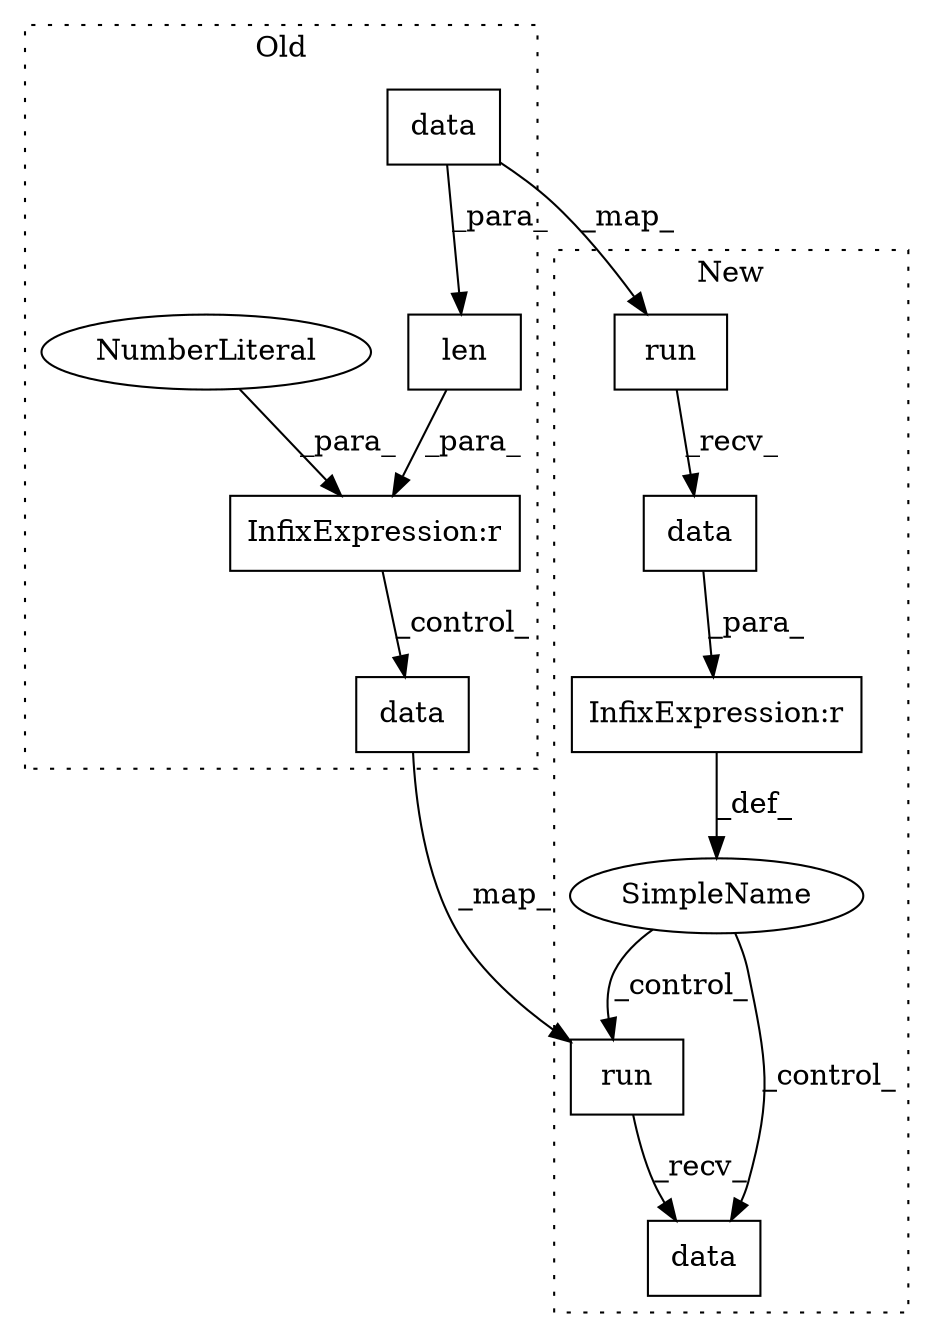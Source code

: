 digraph G {
subgraph cluster0 {
1 [label="data" a="32" s="1429,1516" l="5,1" shape="box"];
5 [label="data" a="32" s="1284,1374" l="5,1" shape="box"];
8 [label="InfixExpression:r" a="27" s="1396" l="4" shape="box"];
9 [label="NumberLiteral" a="34" s="1400" l="1" shape="ellipse"];
11 [label="len" a="32" s="1385,1395" l="4,1" shape="box"];
label = "Old";
style="dotted";
}
subgraph cluster1 {
2 [label="run" a="32" s="1525,1611" l="4,1" shape="box"];
3 [label="data" a="32" s="1613" l="6" shape="box"];
4 [label="run" a="32" s="1376,1465" l="4,1" shape="box"];
6 [label="data" a="32" s="1467" l="6" shape="box"];
7 [label="SimpleName" a="42" s="" l="" shape="ellipse"];
10 [label="InfixExpression:r" a="27" s="1489" l="4" shape="box"];
label = "New";
style="dotted";
}
1 -> 2 [label="_map_"];
2 -> 3 [label="_recv_"];
4 -> 6 [label="_recv_"];
5 -> 4 [label="_map_"];
5 -> 11 [label="_para_"];
6 -> 10 [label="_para_"];
7 -> 2 [label="_control_"];
7 -> 3 [label="_control_"];
8 -> 1 [label="_control_"];
9 -> 8 [label="_para_"];
10 -> 7 [label="_def_"];
11 -> 8 [label="_para_"];
}